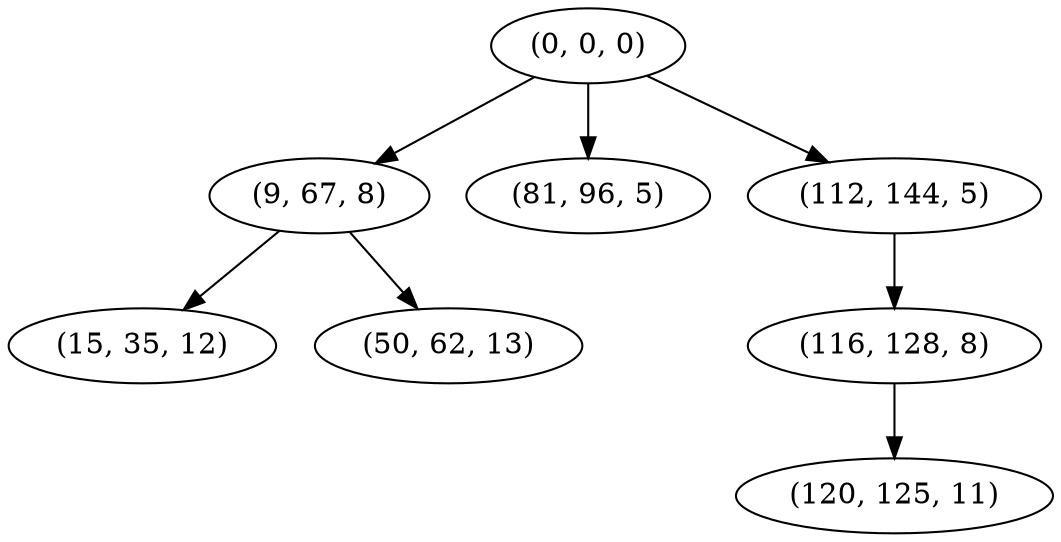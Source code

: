 digraph tree {
    "(0, 0, 0)";
    "(9, 67, 8)";
    "(15, 35, 12)";
    "(50, 62, 13)";
    "(81, 96, 5)";
    "(112, 144, 5)";
    "(116, 128, 8)";
    "(120, 125, 11)";
    "(0, 0, 0)" -> "(9, 67, 8)";
    "(0, 0, 0)" -> "(81, 96, 5)";
    "(0, 0, 0)" -> "(112, 144, 5)";
    "(9, 67, 8)" -> "(15, 35, 12)";
    "(9, 67, 8)" -> "(50, 62, 13)";
    "(112, 144, 5)" -> "(116, 128, 8)";
    "(116, 128, 8)" -> "(120, 125, 11)";
}
